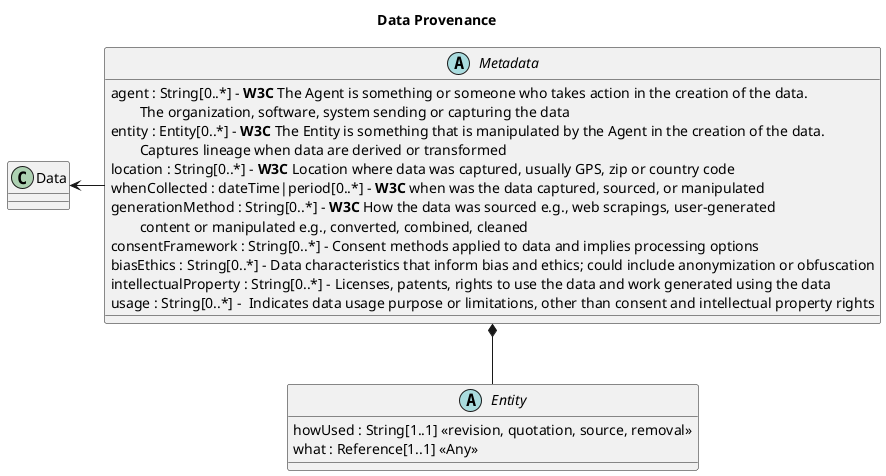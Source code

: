 @startuml 

title Data Provenance

abstract class Metadata {
  agent : String[0..*] - **W3C** The Agent is something or someone who takes action in the creation of the data. \n\tThe organization, software, system sending or capturing the data 
  entity : Entity[0..*] - **W3C** The Entity is something that is manipulated by the Agent in the creation of the data. \n\tCaptures lineage when data are derived or transformed
  location : String[0..*] - **W3C** Location where data was captured, usually GPS, zip or country code
  whenCollected : dateTime|period[0..*] - **W3C** when was the data captured, sourced, or manipulated
  generationMethod : String[0..*] - **W3C** How the data was sourced e.g., web scrapings, user-generated \n\tcontent or manipulated e.g., converted, combined, cleaned
  consentFramework : String[0..*] - Consent methods applied to data and implies processing options
  biasEthics : String[0..*] - Data characteristics that inform bias and ethics; could include anonymization or obfuscation
  intellectualProperty : String[0..*] - Licenses, patents, rights to use the data and work generated using the data 
  usage : String[0..*] -  Indicates data usage purpose or limitations, other than consent and intellectual property rights
}
Metadata *-down- Entity 
Metadata -left-> Data

abstract class Entity {
    howUsed : String[1..1] <<revision, quotation, source, removal>>
    what : Reference[1..1] <<Any>>
}

@enduml
